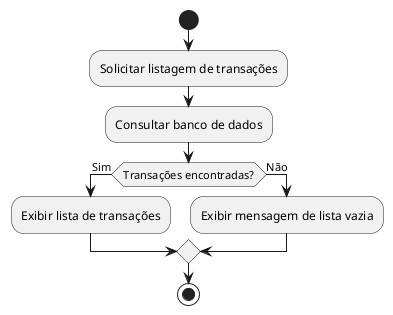@startuml
start

:Solicitar listagem de transações;
:Consultar banco de dados;
if (Transações encontradas?) then (Sim)
  :Exibir lista de transações;
else (Não)
  :Exibir mensagem de lista vazia;
endif

stop
@enduml